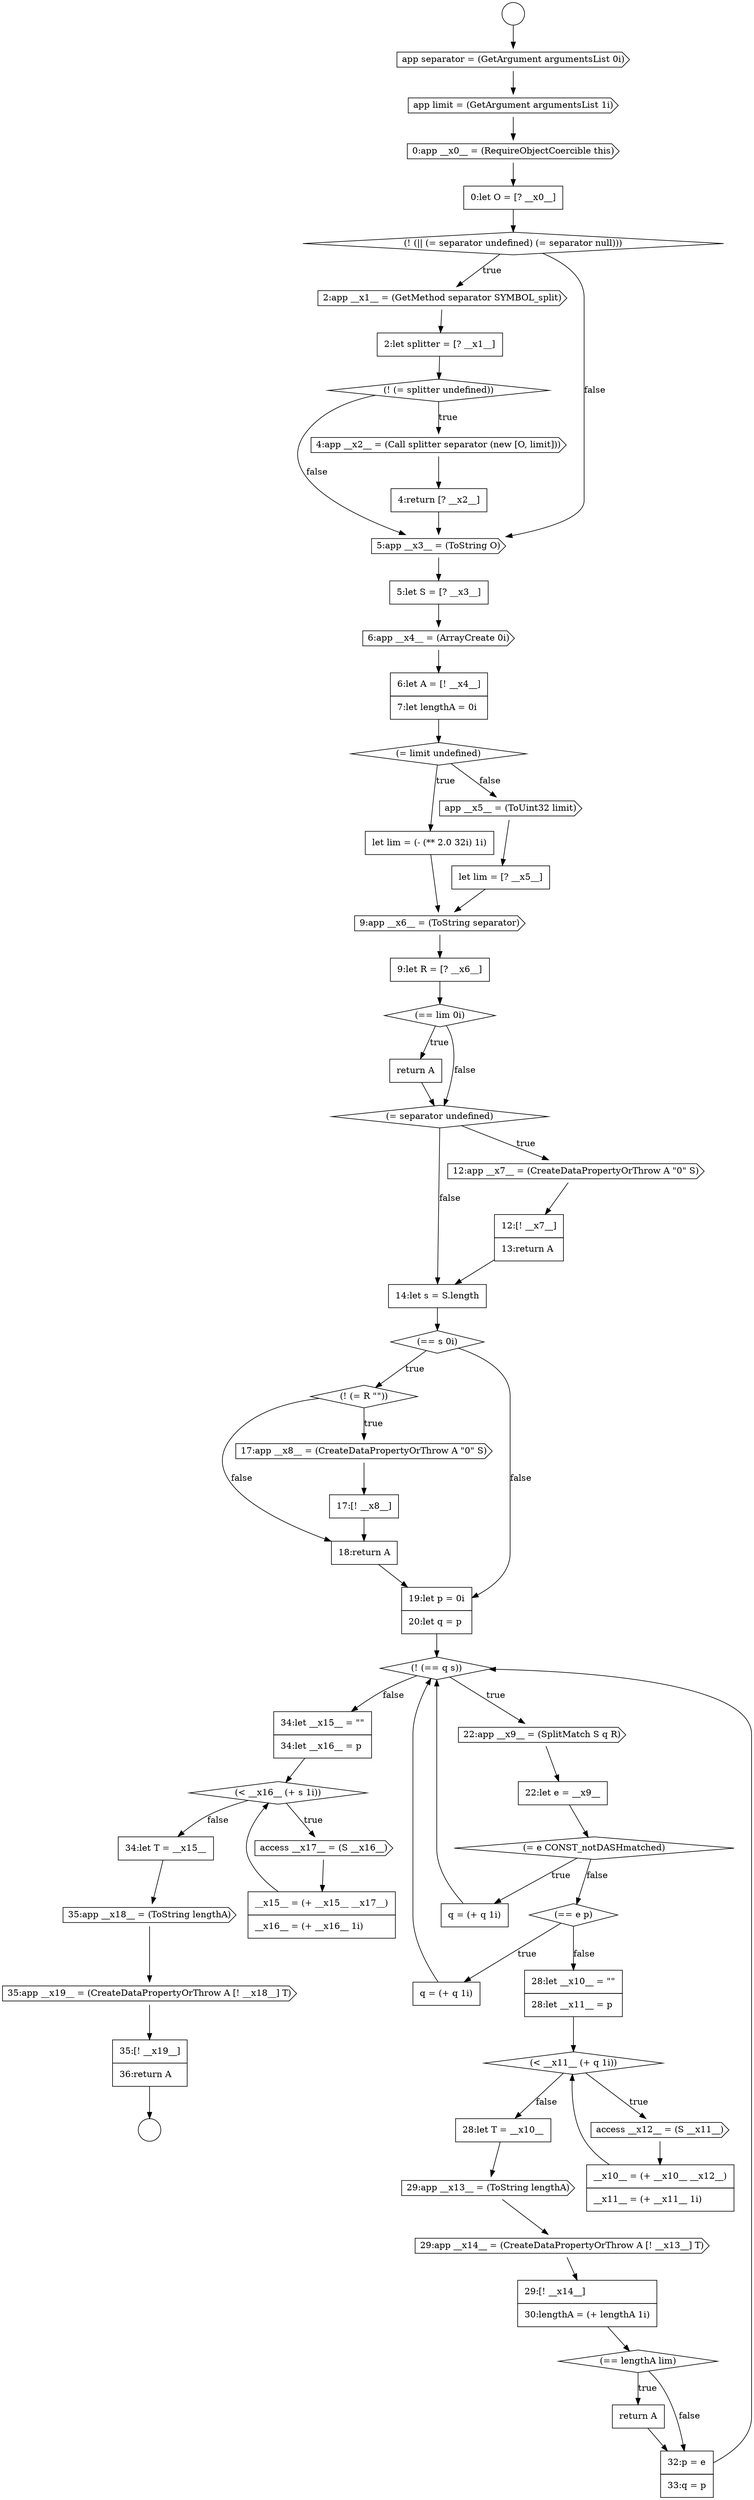 digraph {
  node14351 [shape=none, margin=0, label=<<font color="black">
    <table border="0" cellborder="1" cellspacing="0" cellpadding="10">
      <tr><td align="left">34:let T = __x15__</td></tr>
    </table>
  </font>> color="black" fillcolor="white" style=filled]
  node14323 [shape=diamond, label=<<font color="black">(== s 0i)</font>> color="black" fillcolor="white" style=filled]
  node14352 [shape=cds, label=<<font color="black">35:app __x18__ = (ToString lengthA)</font>> color="black" fillcolor="white" style=filled]
  node14335 [shape=none, margin=0, label=<<font color="black">
    <table border="0" cellborder="1" cellspacing="0" cellpadding="10">
      <tr><td align="left">q = (+ q 1i)</td></tr>
    </table>
  </font>> color="black" fillcolor="white" style=filled]
  node14303 [shape=none, margin=0, label=<<font color="black">
    <table border="0" cellborder="1" cellspacing="0" cellpadding="10">
      <tr><td align="left">2:let splitter = [? __x1__]</td></tr>
    </table>
  </font>> color="black" fillcolor="white" style=filled]
  node14326 [shape=none, margin=0, label=<<font color="black">
    <table border="0" cellborder="1" cellspacing="0" cellpadding="10">
      <tr><td align="left">17:[! __x8__]</td></tr>
    </table>
  </font>> color="black" fillcolor="white" style=filled]
  node14322 [shape=none, margin=0, label=<<font color="black">
    <table border="0" cellborder="1" cellspacing="0" cellpadding="10">
      <tr><td align="left">14:let s = S.length</td></tr>
    </table>
  </font>> color="black" fillcolor="white" style=filled]
  node14329 [shape=diamond, label=<<font color="black">(! (== q s))</font>> color="black" fillcolor="white" style=filled]
  node14349 [shape=cds, label=<<font color="black">access __x17__ = (S __x16__)</font>> color="black" fillcolor="white" style=filled]
  node14321 [shape=none, margin=0, label=<<font color="black">
    <table border="0" cellborder="1" cellspacing="0" cellpadding="10">
      <tr><td align="left">12:[! __x7__]</td></tr>
      <tr><td align="left">13:return A</td></tr>
    </table>
  </font>> color="black" fillcolor="white" style=filled]
  node14315 [shape=cds, label=<<font color="black">9:app __x6__ = (ToString separator)</font>> color="black" fillcolor="white" style=filled]
  node14343 [shape=none, margin=0, label=<<font color="black">
    <table border="0" cellborder="1" cellspacing="0" cellpadding="10">
      <tr><td align="left">29:[! __x14__]</td></tr>
      <tr><td align="left">30:lengthA = (+ lengthA 1i)</td></tr>
    </table>
  </font>> color="black" fillcolor="white" style=filled]
  node14305 [shape=cds, label=<<font color="black">4:app __x2__ = (Call splitter separator (new [O, limit]))</font>> color="black" fillcolor="white" style=filled]
  node14296 [shape=circle label=" " color="black" fillcolor="white" style=filled]
  node14324 [shape=diamond, label=<<font color="black">(! (= R &quot;&quot;))</font>> color="black" fillcolor="white" style=filled]
  node14347 [shape=none, margin=0, label=<<font color="black">
    <table border="0" cellborder="1" cellspacing="0" cellpadding="10">
      <tr><td align="left">34:let __x15__ = &quot;&quot;</td></tr>
      <tr><td align="left">34:let __x16__ = p</td></tr>
    </table>
  </font>> color="black" fillcolor="white" style=filled]
  node14301 [shape=diamond, label=<<font color="black">(! (|| (= separator undefined) (= separator null)))</font>> color="black" fillcolor="white" style=filled]
  node14354 [shape=none, margin=0, label=<<font color="black">
    <table border="0" cellborder="1" cellspacing="0" cellpadding="10">
      <tr><td align="left">35:[! __x19__]</td></tr>
      <tr><td align="left">36:return A</td></tr>
    </table>
  </font>> color="black" fillcolor="white" style=filled]
  node14333 [shape=none, margin=0, label=<<font color="black">
    <table border="0" cellborder="1" cellspacing="0" cellpadding="10">
      <tr><td align="left">q = (+ q 1i)</td></tr>
    </table>
  </font>> color="black" fillcolor="white" style=filled]
  node14328 [shape=none, margin=0, label=<<font color="black">
    <table border="0" cellborder="1" cellspacing="0" cellpadding="10">
      <tr><td align="left">19:let p = 0i</td></tr>
      <tr><td align="left">20:let q = p</td></tr>
    </table>
  </font>> color="black" fillcolor="white" style=filled]
  node14331 [shape=none, margin=0, label=<<font color="black">
    <table border="0" cellborder="1" cellspacing="0" cellpadding="10">
      <tr><td align="left">22:let e = __x9__</td></tr>
    </table>
  </font>> color="black" fillcolor="white" style=filled]
  node14334 [shape=diamond, label=<<font color="black">(== e p)</font>> color="black" fillcolor="white" style=filled]
  node14316 [shape=none, margin=0, label=<<font color="black">
    <table border="0" cellborder="1" cellspacing="0" cellpadding="10">
      <tr><td align="left">9:let R = [? __x6__]</td></tr>
    </table>
  </font>> color="black" fillcolor="white" style=filled]
  node14339 [shape=none, margin=0, label=<<font color="black">
    <table border="0" cellborder="1" cellspacing="0" cellpadding="10">
      <tr><td align="left">__x10__ = (+ __x10__ __x12__)</td></tr>
      <tr><td align="left">__x11__ = (+ __x11__ 1i)</td></tr>
    </table>
  </font>> color="black" fillcolor="white" style=filled]
  node14346 [shape=none, margin=0, label=<<font color="black">
    <table border="0" cellborder="1" cellspacing="0" cellpadding="10">
      <tr><td align="left">32:p = e</td></tr>
      <tr><td align="left">33:q = p</td></tr>
    </table>
  </font>> color="black" fillcolor="white" style=filled]
  node14309 [shape=cds, label=<<font color="black">6:app __x4__ = (ArrayCreate 0i)</font>> color="black" fillcolor="white" style=filled]
  node14299 [shape=cds, label=<<font color="black">0:app __x0__ = (RequireObjectCoercible this)</font>> color="black" fillcolor="white" style=filled]
  node14308 [shape=none, margin=0, label=<<font color="black">
    <table border="0" cellborder="1" cellspacing="0" cellpadding="10">
      <tr><td align="left">5:let S = [? __x3__]</td></tr>
    </table>
  </font>> color="black" fillcolor="white" style=filled]
  node14295 [shape=circle label=" " color="black" fillcolor="white" style=filled]
  node14342 [shape=cds, label=<<font color="black">29:app __x14__ = (CreateDataPropertyOrThrow A [! __x13__] T)</font>> color="black" fillcolor="white" style=filled]
  node14317 [shape=diamond, label=<<font color="black">(== lim 0i)</font>> color="black" fillcolor="white" style=filled]
  node14338 [shape=cds, label=<<font color="black">access __x12__ = (S __x11__)</font>> color="black" fillcolor="white" style=filled]
  node14327 [shape=none, margin=0, label=<<font color="black">
    <table border="0" cellborder="1" cellspacing="0" cellpadding="10">
      <tr><td align="left">18:return A</td></tr>
    </table>
  </font>> color="black" fillcolor="white" style=filled]
  node14302 [shape=cds, label=<<font color="black">2:app __x1__ = (GetMethod separator SYMBOL_split)</font>> color="black" fillcolor="white" style=filled]
  node14353 [shape=cds, label=<<font color="black">35:app __x19__ = (CreateDataPropertyOrThrow A [! __x18__] T)</font>> color="black" fillcolor="white" style=filled]
  node14348 [shape=diamond, label=<<font color="black">(&lt; __x16__ (+ s 1i))</font>> color="black" fillcolor="white" style=filled]
  node14312 [shape=none, margin=0, label=<<font color="black">
    <table border="0" cellborder="1" cellspacing="0" cellpadding="10">
      <tr><td align="left">let lim = (- (** 2.0 32i) 1i)</td></tr>
    </table>
  </font>> color="black" fillcolor="white" style=filled]
  node14313 [shape=cds, label=<<font color="black">app __x5__ = (ToUint32 limit)</font>> color="black" fillcolor="white" style=filled]
  node14318 [shape=none, margin=0, label=<<font color="black">
    <table border="0" cellborder="1" cellspacing="0" cellpadding="10">
      <tr><td align="left">return A</td></tr>
    </table>
  </font>> color="black" fillcolor="white" style=filled]
  node14341 [shape=cds, label=<<font color="black">29:app __x13__ = (ToString lengthA)</font>> color="black" fillcolor="white" style=filled]
  node14307 [shape=cds, label=<<font color="black">5:app __x3__ = (ToString O)</font>> color="black" fillcolor="white" style=filled]
  node14337 [shape=diamond, label=<<font color="black">(&lt; __x11__ (+ q 1i))</font>> color="black" fillcolor="white" style=filled]
  node14311 [shape=diamond, label=<<font color="black">(= limit undefined)</font>> color="black" fillcolor="white" style=filled]
  node14304 [shape=diamond, label=<<font color="black">(! (= splitter undefined))</font>> color="black" fillcolor="white" style=filled]
  node14336 [shape=none, margin=0, label=<<font color="black">
    <table border="0" cellborder="1" cellspacing="0" cellpadding="10">
      <tr><td align="left">28:let __x10__ = &quot;&quot;</td></tr>
      <tr><td align="left">28:let __x11__ = p</td></tr>
    </table>
  </font>> color="black" fillcolor="white" style=filled]
  node14314 [shape=none, margin=0, label=<<font color="black">
    <table border="0" cellborder="1" cellspacing="0" cellpadding="10">
      <tr><td align="left">let lim = [? __x5__]</td></tr>
    </table>
  </font>> color="black" fillcolor="white" style=filled]
  node14319 [shape=diamond, label=<<font color="black">(= separator undefined)</font>> color="black" fillcolor="white" style=filled]
  node14297 [shape=cds, label=<<font color="black">app separator = (GetArgument argumentsList 0i)</font>> color="black" fillcolor="white" style=filled]
  node14306 [shape=none, margin=0, label=<<font color="black">
    <table border="0" cellborder="1" cellspacing="0" cellpadding="10">
      <tr><td align="left">4:return [? __x2__]</td></tr>
    </table>
  </font>> color="black" fillcolor="white" style=filled]
  node14344 [shape=diamond, label=<<font color="black">(== lengthA lim)</font>> color="black" fillcolor="white" style=filled]
  node14300 [shape=none, margin=0, label=<<font color="black">
    <table border="0" cellborder="1" cellspacing="0" cellpadding="10">
      <tr><td align="left">0:let O = [? __x0__]</td></tr>
    </table>
  </font>> color="black" fillcolor="white" style=filled]
  node14332 [shape=diamond, label=<<font color="black">(= e CONST_notDASHmatched)</font>> color="black" fillcolor="white" style=filled]
  node14350 [shape=none, margin=0, label=<<font color="black">
    <table border="0" cellborder="1" cellspacing="0" cellpadding="10">
      <tr><td align="left">__x15__ = (+ __x15__ __x17__)</td></tr>
      <tr><td align="left">__x16__ = (+ __x16__ 1i)</td></tr>
    </table>
  </font>> color="black" fillcolor="white" style=filled]
  node14325 [shape=cds, label=<<font color="black">17:app __x8__ = (CreateDataPropertyOrThrow A &quot;0&quot; S)</font>> color="black" fillcolor="white" style=filled]
  node14298 [shape=cds, label=<<font color="black">app limit = (GetArgument argumentsList 1i)</font>> color="black" fillcolor="white" style=filled]
  node14330 [shape=cds, label=<<font color="black">22:app __x9__ = (SplitMatch S q R)</font>> color="black" fillcolor="white" style=filled]
  node14345 [shape=none, margin=0, label=<<font color="black">
    <table border="0" cellborder="1" cellspacing="0" cellpadding="10">
      <tr><td align="left">return A</td></tr>
    </table>
  </font>> color="black" fillcolor="white" style=filled]
  node14310 [shape=none, margin=0, label=<<font color="black">
    <table border="0" cellborder="1" cellspacing="0" cellpadding="10">
      <tr><td align="left">6:let A = [! __x4__]</td></tr>
      <tr><td align="left">7:let lengthA = 0i</td></tr>
    </table>
  </font>> color="black" fillcolor="white" style=filled]
  node14340 [shape=none, margin=0, label=<<font color="black">
    <table border="0" cellborder="1" cellspacing="0" cellpadding="10">
      <tr><td align="left">28:let T = __x10__</td></tr>
    </table>
  </font>> color="black" fillcolor="white" style=filled]
  node14320 [shape=cds, label=<<font color="black">12:app __x7__ = (CreateDataPropertyOrThrow A &quot;0&quot; S)</font>> color="black" fillcolor="white" style=filled]
  node14297 -> node14298 [ color="black"]
  node14327 -> node14328 [ color="black"]
  node14321 -> node14322 [ color="black"]
  node14322 -> node14323 [ color="black"]
  node14310 -> node14311 [ color="black"]
  node14337 -> node14338 [label=<<font color="black">true</font>> color="black"]
  node14337 -> node14340 [label=<<font color="black">false</font>> color="black"]
  node14343 -> node14344 [ color="black"]
  node14348 -> node14349 [label=<<font color="black">true</font>> color="black"]
  node14348 -> node14351 [label=<<font color="black">false</font>> color="black"]
  node14344 -> node14345 [label=<<font color="black">true</font>> color="black"]
  node14344 -> node14346 [label=<<font color="black">false</font>> color="black"]
  node14347 -> node14348 [ color="black"]
  node14311 -> node14312 [label=<<font color="black">true</font>> color="black"]
  node14311 -> node14313 [label=<<font color="black">false</font>> color="black"]
  node14319 -> node14320 [label=<<font color="black">true</font>> color="black"]
  node14319 -> node14322 [label=<<font color="black">false</font>> color="black"]
  node14315 -> node14316 [ color="black"]
  node14298 -> node14299 [ color="black"]
  node14330 -> node14331 [ color="black"]
  node14329 -> node14330 [label=<<font color="black">true</font>> color="black"]
  node14329 -> node14347 [label=<<font color="black">false</font>> color="black"]
  node14331 -> node14332 [ color="black"]
  node14340 -> node14341 [ color="black"]
  node14354 -> node14296 [ color="black"]
  node14318 -> node14319 [ color="black"]
  node14342 -> node14343 [ color="black"]
  node14346 -> node14329 [ color="black"]
  node14306 -> node14307 [ color="black"]
  node14299 -> node14300 [ color="black"]
  node14332 -> node14333 [label=<<font color="black">true</font>> color="black"]
  node14332 -> node14334 [label=<<font color="black">false</font>> color="black"]
  node14349 -> node14350 [ color="black"]
  node14295 -> node14297 [ color="black"]
  node14314 -> node14315 [ color="black"]
  node14345 -> node14346 [ color="black"]
  node14353 -> node14354 [ color="black"]
  node14323 -> node14324 [label=<<font color="black">true</font>> color="black"]
  node14323 -> node14328 [label=<<font color="black">false</font>> color="black"]
  node14309 -> node14310 [ color="black"]
  node14338 -> node14339 [ color="black"]
  node14324 -> node14325 [label=<<font color="black">true</font>> color="black"]
  node14324 -> node14327 [label=<<font color="black">false</font>> color="black"]
  node14336 -> node14337 [ color="black"]
  node14301 -> node14302 [label=<<font color="black">true</font>> color="black"]
  node14301 -> node14307 [label=<<font color="black">false</font>> color="black"]
  node14328 -> node14329 [ color="black"]
  node14300 -> node14301 [ color="black"]
  node14334 -> node14335 [label=<<font color="black">true</font>> color="black"]
  node14334 -> node14336 [label=<<font color="black">false</font>> color="black"]
  node14303 -> node14304 [ color="black"]
  node14316 -> node14317 [ color="black"]
  node14333 -> node14329 [ color="black"]
  node14302 -> node14303 [ color="black"]
  node14317 -> node14318 [label=<<font color="black">true</font>> color="black"]
  node14317 -> node14319 [label=<<font color="black">false</font>> color="black"]
  node14339 -> node14337 [ color="black"]
  node14350 -> node14348 [ color="black"]
  node14352 -> node14353 [ color="black"]
  node14304 -> node14305 [label=<<font color="black">true</font>> color="black"]
  node14304 -> node14307 [label=<<font color="black">false</font>> color="black"]
  node14335 -> node14329 [ color="black"]
  node14351 -> node14352 [ color="black"]
  node14305 -> node14306 [ color="black"]
  node14320 -> node14321 [ color="black"]
  node14312 -> node14315 [ color="black"]
  node14325 -> node14326 [ color="black"]
  node14341 -> node14342 [ color="black"]
  node14326 -> node14327 [ color="black"]
  node14313 -> node14314 [ color="black"]
  node14307 -> node14308 [ color="black"]
  node14308 -> node14309 [ color="black"]
}
